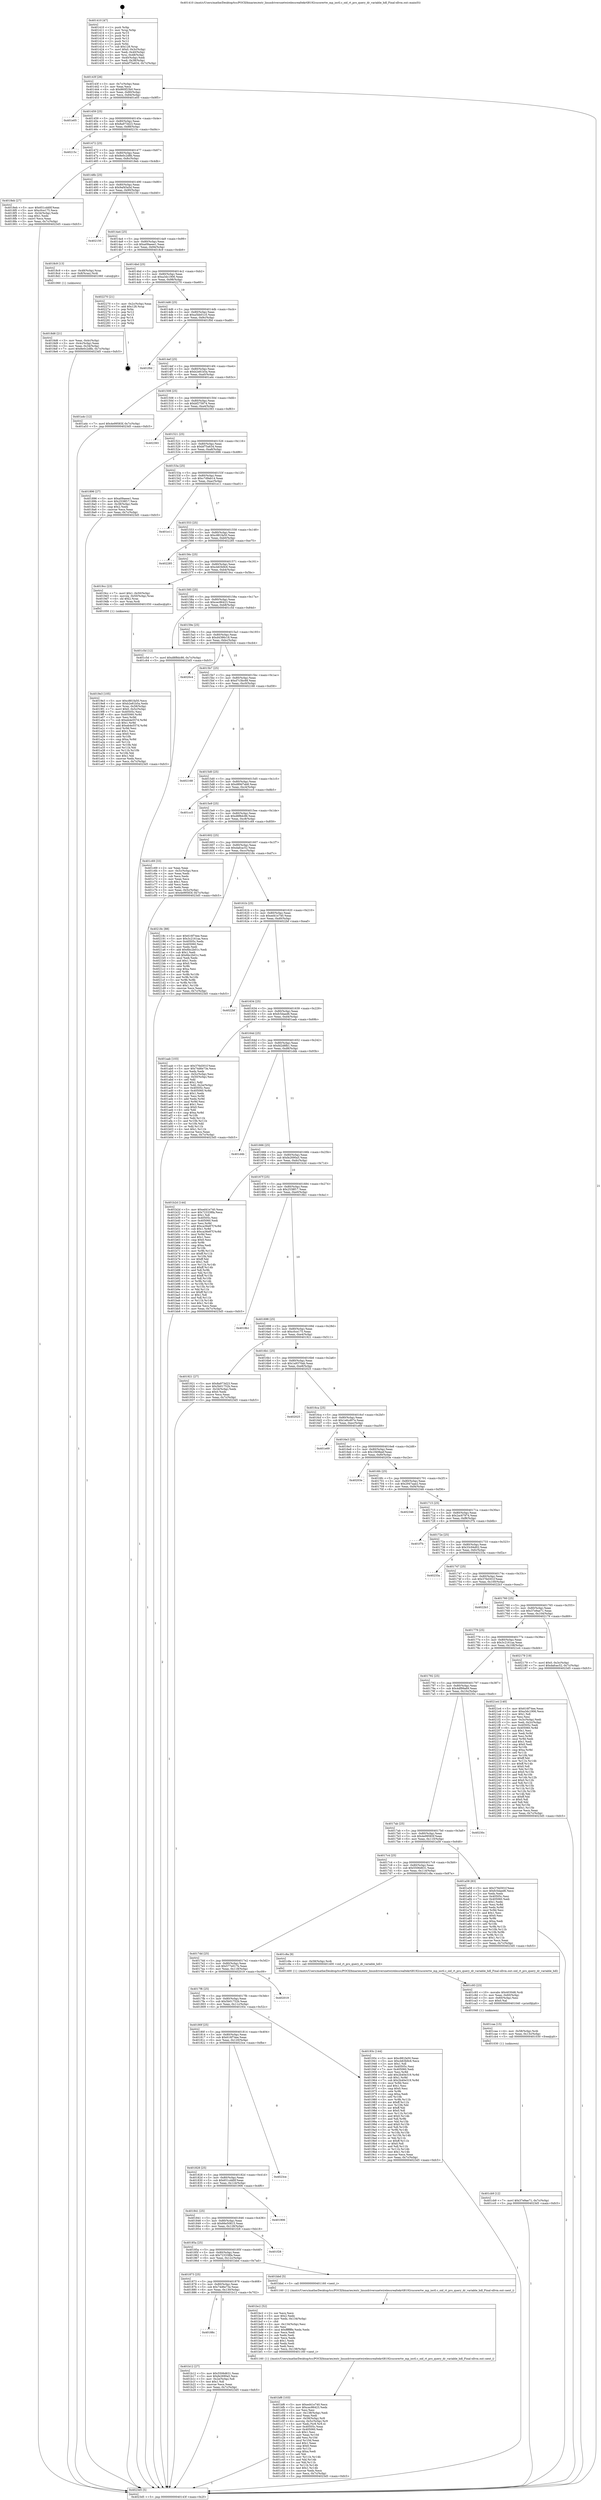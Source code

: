 digraph "0x401410" {
  label = "0x401410 (/mnt/c/Users/mathe/Desktop/tcc/POCII/binaries/extr_linuxdriversnetwirelessrealtekrtl8192cucorertw_mp_ioctl.c_oid_rt_pro_query_dr_variable_hdl_Final-ollvm.out::main(0))"
  labelloc = "t"
  node[shape=record]

  Entry [label="",width=0.3,height=0.3,shape=circle,fillcolor=black,style=filled]
  "0x40143f" [label="{
     0x40143f [26]\l
     | [instrs]\l
     &nbsp;&nbsp;0x40143f \<+3\>: mov -0x7c(%rbp),%eax\l
     &nbsp;&nbsp;0x401442 \<+2\>: mov %eax,%ecx\l
     &nbsp;&nbsp;0x401444 \<+6\>: sub $0x860f23b0,%ecx\l
     &nbsp;&nbsp;0x40144a \<+3\>: mov %eax,-0x80(%rbp)\l
     &nbsp;&nbsp;0x40144d \<+6\>: mov %ecx,-0x84(%rbp)\l
     &nbsp;&nbsp;0x401453 \<+6\>: je 0000000000401e05 \<main+0x9f5\>\l
  }"]
  "0x401e05" [label="{
     0x401e05\l
  }", style=dashed]
  "0x401459" [label="{
     0x401459 [25]\l
     | [instrs]\l
     &nbsp;&nbsp;0x401459 \<+5\>: jmp 000000000040145e \<main+0x4e\>\l
     &nbsp;&nbsp;0x40145e \<+3\>: mov -0x80(%rbp),%eax\l
     &nbsp;&nbsp;0x401461 \<+5\>: sub $0x8a973d23,%eax\l
     &nbsp;&nbsp;0x401466 \<+6\>: mov %eax,-0x88(%rbp)\l
     &nbsp;&nbsp;0x40146c \<+6\>: je 000000000040215c \<main+0xd4c\>\l
  }"]
  Exit [label="",width=0.3,height=0.3,shape=circle,fillcolor=black,style=filled,peripheries=2]
  "0x40215c" [label="{
     0x40215c\l
  }", style=dashed]
  "0x401472" [label="{
     0x401472 [25]\l
     | [instrs]\l
     &nbsp;&nbsp;0x401472 \<+5\>: jmp 0000000000401477 \<main+0x67\>\l
     &nbsp;&nbsp;0x401477 \<+3\>: mov -0x80(%rbp),%eax\l
     &nbsp;&nbsp;0x40147a \<+5\>: sub $0x8e0c2d8b,%eax\l
     &nbsp;&nbsp;0x40147f \<+6\>: mov %eax,-0x8c(%rbp)\l
     &nbsp;&nbsp;0x401485 \<+6\>: je 00000000004018eb \<main+0x4db\>\l
  }"]
  "0x401cb9" [label="{
     0x401cb9 [12]\l
     | [instrs]\l
     &nbsp;&nbsp;0x401cb9 \<+7\>: movl $0x37e9ae71,-0x7c(%rbp)\l
     &nbsp;&nbsp;0x401cc0 \<+5\>: jmp 00000000004023d5 \<main+0xfc5\>\l
  }"]
  "0x4018eb" [label="{
     0x4018eb [27]\l
     | [instrs]\l
     &nbsp;&nbsp;0x4018eb \<+5\>: mov $0x651cdd0f,%eax\l
     &nbsp;&nbsp;0x4018f0 \<+5\>: mov $0xc0ce175,%ecx\l
     &nbsp;&nbsp;0x4018f5 \<+3\>: mov -0x34(%rbp),%edx\l
     &nbsp;&nbsp;0x4018f8 \<+3\>: cmp $0x1,%edx\l
     &nbsp;&nbsp;0x4018fb \<+3\>: cmovl %ecx,%eax\l
     &nbsp;&nbsp;0x4018fe \<+3\>: mov %eax,-0x7c(%rbp)\l
     &nbsp;&nbsp;0x401901 \<+5\>: jmp 00000000004023d5 \<main+0xfc5\>\l
  }"]
  "0x40148b" [label="{
     0x40148b [25]\l
     | [instrs]\l
     &nbsp;&nbsp;0x40148b \<+5\>: jmp 0000000000401490 \<main+0x80\>\l
     &nbsp;&nbsp;0x401490 \<+3\>: mov -0x80(%rbp),%eax\l
     &nbsp;&nbsp;0x401493 \<+5\>: sub $0x9af45a5d,%eax\l
     &nbsp;&nbsp;0x401498 \<+6\>: mov %eax,-0x90(%rbp)\l
     &nbsp;&nbsp;0x40149e \<+6\>: je 0000000000402150 \<main+0xd40\>\l
  }"]
  "0x401caa" [label="{
     0x401caa [15]\l
     | [instrs]\l
     &nbsp;&nbsp;0x401caa \<+4\>: mov -0x58(%rbp),%rdi\l
     &nbsp;&nbsp;0x401cae \<+6\>: mov %eax,-0x13c(%rbp)\l
     &nbsp;&nbsp;0x401cb4 \<+5\>: call 0000000000401030 \<free@plt\>\l
     | [calls]\l
     &nbsp;&nbsp;0x401030 \{1\} (unknown)\l
  }"]
  "0x402150" [label="{
     0x402150\l
  }", style=dashed]
  "0x4014a4" [label="{
     0x4014a4 [25]\l
     | [instrs]\l
     &nbsp;&nbsp;0x4014a4 \<+5\>: jmp 00000000004014a9 \<main+0x99\>\l
     &nbsp;&nbsp;0x4014a9 \<+3\>: mov -0x80(%rbp),%eax\l
     &nbsp;&nbsp;0x4014ac \<+5\>: sub $0xa09aeee1,%eax\l
     &nbsp;&nbsp;0x4014b1 \<+6\>: mov %eax,-0x94(%rbp)\l
     &nbsp;&nbsp;0x4014b7 \<+6\>: je 00000000004018c9 \<main+0x4b9\>\l
  }"]
  "0x401c93" [label="{
     0x401c93 [23]\l
     | [instrs]\l
     &nbsp;&nbsp;0x401c93 \<+10\>: movabs $0x4030d6,%rdi\l
     &nbsp;&nbsp;0x401c9d \<+3\>: mov %eax,-0x60(%rbp)\l
     &nbsp;&nbsp;0x401ca0 \<+3\>: mov -0x60(%rbp),%esi\l
     &nbsp;&nbsp;0x401ca3 \<+2\>: mov $0x0,%al\l
     &nbsp;&nbsp;0x401ca5 \<+5\>: call 0000000000401040 \<printf@plt\>\l
     | [calls]\l
     &nbsp;&nbsp;0x401040 \{1\} (unknown)\l
  }"]
  "0x4018c9" [label="{
     0x4018c9 [13]\l
     | [instrs]\l
     &nbsp;&nbsp;0x4018c9 \<+4\>: mov -0x48(%rbp),%rax\l
     &nbsp;&nbsp;0x4018cd \<+4\>: mov 0x8(%rax),%rdi\l
     &nbsp;&nbsp;0x4018d1 \<+5\>: call 0000000000401060 \<atoi@plt\>\l
     | [calls]\l
     &nbsp;&nbsp;0x401060 \{1\} (unknown)\l
  }"]
  "0x4014bd" [label="{
     0x4014bd [25]\l
     | [instrs]\l
     &nbsp;&nbsp;0x4014bd \<+5\>: jmp 00000000004014c2 \<main+0xb2\>\l
     &nbsp;&nbsp;0x4014c2 \<+3\>: mov -0x80(%rbp),%eax\l
     &nbsp;&nbsp;0x4014c5 \<+5\>: sub $0xa3dc1906,%eax\l
     &nbsp;&nbsp;0x4014ca \<+6\>: mov %eax,-0x98(%rbp)\l
     &nbsp;&nbsp;0x4014d0 \<+6\>: je 0000000000402270 \<main+0xe60\>\l
  }"]
  "0x401bf6" [label="{
     0x401bf6 [103]\l
     | [instrs]\l
     &nbsp;&nbsp;0x401bf6 \<+5\>: mov $0xed41e740,%ecx\l
     &nbsp;&nbsp;0x401bfb \<+5\>: mov $0xcec86423,%edx\l
     &nbsp;&nbsp;0x401c00 \<+2\>: xor %esi,%esi\l
     &nbsp;&nbsp;0x401c02 \<+6\>: mov -0x138(%rbp),%edi\l
     &nbsp;&nbsp;0x401c08 \<+3\>: imul %eax,%edi\l
     &nbsp;&nbsp;0x401c0b \<+4\>: mov -0x58(%rbp),%r8\l
     &nbsp;&nbsp;0x401c0f \<+4\>: movslq -0x5c(%rbp),%r9\l
     &nbsp;&nbsp;0x401c13 \<+4\>: mov %edi,(%r8,%r9,4)\l
     &nbsp;&nbsp;0x401c17 \<+7\>: mov 0x40505c,%eax\l
     &nbsp;&nbsp;0x401c1e \<+7\>: mov 0x405060,%edi\l
     &nbsp;&nbsp;0x401c25 \<+3\>: sub $0x1,%esi\l
     &nbsp;&nbsp;0x401c28 \<+3\>: mov %eax,%r10d\l
     &nbsp;&nbsp;0x401c2b \<+3\>: add %esi,%r10d\l
     &nbsp;&nbsp;0x401c2e \<+4\>: imul %r10d,%eax\l
     &nbsp;&nbsp;0x401c32 \<+3\>: and $0x1,%eax\l
     &nbsp;&nbsp;0x401c35 \<+3\>: cmp $0x0,%eax\l
     &nbsp;&nbsp;0x401c38 \<+4\>: sete %r11b\l
     &nbsp;&nbsp;0x401c3c \<+3\>: cmp $0xa,%edi\l
     &nbsp;&nbsp;0x401c3f \<+3\>: setl %bl\l
     &nbsp;&nbsp;0x401c42 \<+3\>: mov %r11b,%r14b\l
     &nbsp;&nbsp;0x401c45 \<+3\>: and %bl,%r14b\l
     &nbsp;&nbsp;0x401c48 \<+3\>: xor %bl,%r11b\l
     &nbsp;&nbsp;0x401c4b \<+3\>: or %r11b,%r14b\l
     &nbsp;&nbsp;0x401c4e \<+4\>: test $0x1,%r14b\l
     &nbsp;&nbsp;0x401c52 \<+3\>: cmovne %edx,%ecx\l
     &nbsp;&nbsp;0x401c55 \<+3\>: mov %ecx,-0x7c(%rbp)\l
     &nbsp;&nbsp;0x401c58 \<+5\>: jmp 00000000004023d5 \<main+0xfc5\>\l
  }"]
  "0x402270" [label="{
     0x402270 [21]\l
     | [instrs]\l
     &nbsp;&nbsp;0x402270 \<+3\>: mov -0x2c(%rbp),%eax\l
     &nbsp;&nbsp;0x402273 \<+7\>: add $0x128,%rsp\l
     &nbsp;&nbsp;0x40227a \<+1\>: pop %rbx\l
     &nbsp;&nbsp;0x40227b \<+2\>: pop %r12\l
     &nbsp;&nbsp;0x40227d \<+2\>: pop %r13\l
     &nbsp;&nbsp;0x40227f \<+2\>: pop %r14\l
     &nbsp;&nbsp;0x402281 \<+2\>: pop %r15\l
     &nbsp;&nbsp;0x402283 \<+1\>: pop %rbp\l
     &nbsp;&nbsp;0x402284 \<+1\>: ret\l
  }"]
  "0x4014d6" [label="{
     0x4014d6 [25]\l
     | [instrs]\l
     &nbsp;&nbsp;0x4014d6 \<+5\>: jmp 00000000004014db \<main+0xcb\>\l
     &nbsp;&nbsp;0x4014db \<+3\>: mov -0x80(%rbp),%eax\l
     &nbsp;&nbsp;0x4014de \<+5\>: sub $0xa5bb01c5,%eax\l
     &nbsp;&nbsp;0x4014e3 \<+6\>: mov %eax,-0x9c(%rbp)\l
     &nbsp;&nbsp;0x4014e9 \<+6\>: je 0000000000401f0d \<main+0xafd\>\l
  }"]
  "0x401bc2" [label="{
     0x401bc2 [52]\l
     | [instrs]\l
     &nbsp;&nbsp;0x401bc2 \<+2\>: xor %ecx,%ecx\l
     &nbsp;&nbsp;0x401bc4 \<+5\>: mov $0x2,%edx\l
     &nbsp;&nbsp;0x401bc9 \<+6\>: mov %edx,-0x134(%rbp)\l
     &nbsp;&nbsp;0x401bcf \<+1\>: cltd\l
     &nbsp;&nbsp;0x401bd0 \<+6\>: mov -0x134(%rbp),%esi\l
     &nbsp;&nbsp;0x401bd6 \<+2\>: idiv %esi\l
     &nbsp;&nbsp;0x401bd8 \<+6\>: imul $0xfffffffe,%edx,%edx\l
     &nbsp;&nbsp;0x401bde \<+2\>: mov %ecx,%edi\l
     &nbsp;&nbsp;0x401be0 \<+2\>: sub %edx,%edi\l
     &nbsp;&nbsp;0x401be2 \<+2\>: mov %ecx,%edx\l
     &nbsp;&nbsp;0x401be4 \<+3\>: sub $0x1,%edx\l
     &nbsp;&nbsp;0x401be7 \<+2\>: add %edx,%edi\l
     &nbsp;&nbsp;0x401be9 \<+2\>: sub %edi,%ecx\l
     &nbsp;&nbsp;0x401beb \<+6\>: mov %ecx,-0x138(%rbp)\l
     &nbsp;&nbsp;0x401bf1 \<+5\>: call 0000000000401160 \<next_i\>\l
     | [calls]\l
     &nbsp;&nbsp;0x401160 \{1\} (/mnt/c/Users/mathe/Desktop/tcc/POCII/binaries/extr_linuxdriversnetwirelessrealtekrtl8192cucorertw_mp_ioctl.c_oid_rt_pro_query_dr_variable_hdl_Final-ollvm.out::next_i)\l
  }"]
  "0x401f0d" [label="{
     0x401f0d\l
  }", style=dashed]
  "0x4014ef" [label="{
     0x4014ef [25]\l
     | [instrs]\l
     &nbsp;&nbsp;0x4014ef \<+5\>: jmp 00000000004014f4 \<main+0xe4\>\l
     &nbsp;&nbsp;0x4014f4 \<+3\>: mov -0x80(%rbp),%eax\l
     &nbsp;&nbsp;0x4014f7 \<+5\>: sub $0xb2e81b5a,%eax\l
     &nbsp;&nbsp;0x4014fc \<+6\>: mov %eax,-0xa0(%rbp)\l
     &nbsp;&nbsp;0x401502 \<+6\>: je 0000000000401a4c \<main+0x63c\>\l
  }"]
  "0x40188c" [label="{
     0x40188c\l
  }", style=dashed]
  "0x401a4c" [label="{
     0x401a4c [12]\l
     | [instrs]\l
     &nbsp;&nbsp;0x401a4c \<+7\>: movl $0x4e99583f,-0x7c(%rbp)\l
     &nbsp;&nbsp;0x401a53 \<+5\>: jmp 00000000004023d5 \<main+0xfc5\>\l
  }"]
  "0x401508" [label="{
     0x401508 [25]\l
     | [instrs]\l
     &nbsp;&nbsp;0x401508 \<+5\>: jmp 000000000040150d \<main+0xfd\>\l
     &nbsp;&nbsp;0x40150d \<+3\>: mov -0x80(%rbp),%eax\l
     &nbsp;&nbsp;0x401510 \<+5\>: sub $0xbf275874,%eax\l
     &nbsp;&nbsp;0x401515 \<+6\>: mov %eax,-0xa4(%rbp)\l
     &nbsp;&nbsp;0x40151b \<+6\>: je 0000000000402393 \<main+0xf83\>\l
  }"]
  "0x401b12" [label="{
     0x401b12 [27]\l
     | [instrs]\l
     &nbsp;&nbsp;0x401b12 \<+5\>: mov $0x5506d631,%eax\l
     &nbsp;&nbsp;0x401b17 \<+5\>: mov $0xfe2690a5,%ecx\l
     &nbsp;&nbsp;0x401b1c \<+3\>: mov -0x2e(%rbp),%dl\l
     &nbsp;&nbsp;0x401b1f \<+3\>: test $0x1,%dl\l
     &nbsp;&nbsp;0x401b22 \<+3\>: cmovne %ecx,%eax\l
     &nbsp;&nbsp;0x401b25 \<+3\>: mov %eax,-0x7c(%rbp)\l
     &nbsp;&nbsp;0x401b28 \<+5\>: jmp 00000000004023d5 \<main+0xfc5\>\l
  }"]
  "0x402393" [label="{
     0x402393\l
  }", style=dashed]
  "0x401521" [label="{
     0x401521 [25]\l
     | [instrs]\l
     &nbsp;&nbsp;0x401521 \<+5\>: jmp 0000000000401526 \<main+0x116\>\l
     &nbsp;&nbsp;0x401526 \<+3\>: mov -0x80(%rbp),%eax\l
     &nbsp;&nbsp;0x401529 \<+5\>: sub $0xbf75a634,%eax\l
     &nbsp;&nbsp;0x40152e \<+6\>: mov %eax,-0xa8(%rbp)\l
     &nbsp;&nbsp;0x401534 \<+6\>: je 0000000000401896 \<main+0x486\>\l
  }"]
  "0x401873" [label="{
     0x401873 [25]\l
     | [instrs]\l
     &nbsp;&nbsp;0x401873 \<+5\>: jmp 0000000000401878 \<main+0x468\>\l
     &nbsp;&nbsp;0x401878 \<+3\>: mov -0x80(%rbp),%eax\l
     &nbsp;&nbsp;0x40187b \<+5\>: sub $0x74d6e73e,%eax\l
     &nbsp;&nbsp;0x401880 \<+6\>: mov %eax,-0x130(%rbp)\l
     &nbsp;&nbsp;0x401886 \<+6\>: je 0000000000401b12 \<main+0x702\>\l
  }"]
  "0x401896" [label="{
     0x401896 [27]\l
     | [instrs]\l
     &nbsp;&nbsp;0x401896 \<+5\>: mov $0xa09aeee1,%eax\l
     &nbsp;&nbsp;0x40189b \<+5\>: mov $0x2538f17,%ecx\l
     &nbsp;&nbsp;0x4018a0 \<+3\>: mov -0x38(%rbp),%edx\l
     &nbsp;&nbsp;0x4018a3 \<+3\>: cmp $0x2,%edx\l
     &nbsp;&nbsp;0x4018a6 \<+3\>: cmovne %ecx,%eax\l
     &nbsp;&nbsp;0x4018a9 \<+3\>: mov %eax,-0x7c(%rbp)\l
     &nbsp;&nbsp;0x4018ac \<+5\>: jmp 00000000004023d5 \<main+0xfc5\>\l
  }"]
  "0x40153a" [label="{
     0x40153a [25]\l
     | [instrs]\l
     &nbsp;&nbsp;0x40153a \<+5\>: jmp 000000000040153f \<main+0x12f\>\l
     &nbsp;&nbsp;0x40153f \<+3\>: mov -0x80(%rbp),%eax\l
     &nbsp;&nbsp;0x401542 \<+5\>: sub $0xc7d9ab14,%eax\l
     &nbsp;&nbsp;0x401547 \<+6\>: mov %eax,-0xac(%rbp)\l
     &nbsp;&nbsp;0x40154d \<+6\>: je 0000000000401e11 \<main+0xa01\>\l
  }"]
  "0x4023d5" [label="{
     0x4023d5 [5]\l
     | [instrs]\l
     &nbsp;&nbsp;0x4023d5 \<+5\>: jmp 000000000040143f \<main+0x2f\>\l
  }"]
  "0x401410" [label="{
     0x401410 [47]\l
     | [instrs]\l
     &nbsp;&nbsp;0x401410 \<+1\>: push %rbp\l
     &nbsp;&nbsp;0x401411 \<+3\>: mov %rsp,%rbp\l
     &nbsp;&nbsp;0x401414 \<+2\>: push %r15\l
     &nbsp;&nbsp;0x401416 \<+2\>: push %r14\l
     &nbsp;&nbsp;0x401418 \<+2\>: push %r13\l
     &nbsp;&nbsp;0x40141a \<+2\>: push %r12\l
     &nbsp;&nbsp;0x40141c \<+1\>: push %rbx\l
     &nbsp;&nbsp;0x40141d \<+7\>: sub $0x128,%rsp\l
     &nbsp;&nbsp;0x401424 \<+7\>: movl $0x0,-0x3c(%rbp)\l
     &nbsp;&nbsp;0x40142b \<+3\>: mov %edi,-0x40(%rbp)\l
     &nbsp;&nbsp;0x40142e \<+4\>: mov %rsi,-0x48(%rbp)\l
     &nbsp;&nbsp;0x401432 \<+3\>: mov -0x40(%rbp),%edi\l
     &nbsp;&nbsp;0x401435 \<+3\>: mov %edi,-0x38(%rbp)\l
     &nbsp;&nbsp;0x401438 \<+7\>: movl $0xbf75a634,-0x7c(%rbp)\l
  }"]
  "0x4018d6" [label="{
     0x4018d6 [21]\l
     | [instrs]\l
     &nbsp;&nbsp;0x4018d6 \<+3\>: mov %eax,-0x4c(%rbp)\l
     &nbsp;&nbsp;0x4018d9 \<+3\>: mov -0x4c(%rbp),%eax\l
     &nbsp;&nbsp;0x4018dc \<+3\>: mov %eax,-0x34(%rbp)\l
     &nbsp;&nbsp;0x4018df \<+7\>: movl $0x8e0c2d8b,-0x7c(%rbp)\l
     &nbsp;&nbsp;0x4018e6 \<+5\>: jmp 00000000004023d5 \<main+0xfc5\>\l
  }"]
  "0x401bbd" [label="{
     0x401bbd [5]\l
     | [instrs]\l
     &nbsp;&nbsp;0x401bbd \<+5\>: call 0000000000401160 \<next_i\>\l
     | [calls]\l
     &nbsp;&nbsp;0x401160 \{1\} (/mnt/c/Users/mathe/Desktop/tcc/POCII/binaries/extr_linuxdriversnetwirelessrealtekrtl8192cucorertw_mp_ioctl.c_oid_rt_pro_query_dr_variable_hdl_Final-ollvm.out::next_i)\l
  }"]
  "0x401e11" [label="{
     0x401e11\l
  }", style=dashed]
  "0x401553" [label="{
     0x401553 [25]\l
     | [instrs]\l
     &nbsp;&nbsp;0x401553 \<+5\>: jmp 0000000000401558 \<main+0x148\>\l
     &nbsp;&nbsp;0x401558 \<+3\>: mov -0x80(%rbp),%eax\l
     &nbsp;&nbsp;0x40155b \<+5\>: sub $0xc881fa50,%eax\l
     &nbsp;&nbsp;0x401560 \<+6\>: mov %eax,-0xb0(%rbp)\l
     &nbsp;&nbsp;0x401566 \<+6\>: je 0000000000402285 \<main+0xe75\>\l
  }"]
  "0x40185a" [label="{
     0x40185a [25]\l
     | [instrs]\l
     &nbsp;&nbsp;0x40185a \<+5\>: jmp 000000000040185f \<main+0x44f\>\l
     &nbsp;&nbsp;0x40185f \<+3\>: mov -0x80(%rbp),%eax\l
     &nbsp;&nbsp;0x401862 \<+5\>: sub $0x723338fa,%eax\l
     &nbsp;&nbsp;0x401867 \<+6\>: mov %eax,-0x12c(%rbp)\l
     &nbsp;&nbsp;0x40186d \<+6\>: je 0000000000401bbd \<main+0x7ad\>\l
  }"]
  "0x402285" [label="{
     0x402285\l
  }", style=dashed]
  "0x40156c" [label="{
     0x40156c [25]\l
     | [instrs]\l
     &nbsp;&nbsp;0x40156c \<+5\>: jmp 0000000000401571 \<main+0x161\>\l
     &nbsp;&nbsp;0x401571 \<+3\>: mov -0x80(%rbp),%eax\l
     &nbsp;&nbsp;0x401574 \<+5\>: sub $0xcb63b9c6,%eax\l
     &nbsp;&nbsp;0x401579 \<+6\>: mov %eax,-0xb4(%rbp)\l
     &nbsp;&nbsp;0x40157f \<+6\>: je 00000000004019cc \<main+0x5bc\>\l
  }"]
  "0x401f28" [label="{
     0x401f28\l
  }", style=dashed]
  "0x4019cc" [label="{
     0x4019cc [23]\l
     | [instrs]\l
     &nbsp;&nbsp;0x4019cc \<+7\>: movl $0x1,-0x50(%rbp)\l
     &nbsp;&nbsp;0x4019d3 \<+4\>: movslq -0x50(%rbp),%rax\l
     &nbsp;&nbsp;0x4019d7 \<+4\>: shl $0x2,%rax\l
     &nbsp;&nbsp;0x4019db \<+3\>: mov %rax,%rdi\l
     &nbsp;&nbsp;0x4019de \<+5\>: call 0000000000401050 \<malloc@plt\>\l
     | [calls]\l
     &nbsp;&nbsp;0x401050 \{1\} (unknown)\l
  }"]
  "0x401585" [label="{
     0x401585 [25]\l
     | [instrs]\l
     &nbsp;&nbsp;0x401585 \<+5\>: jmp 000000000040158a \<main+0x17a\>\l
     &nbsp;&nbsp;0x40158a \<+3\>: mov -0x80(%rbp),%eax\l
     &nbsp;&nbsp;0x40158d \<+5\>: sub $0xcec86423,%eax\l
     &nbsp;&nbsp;0x401592 \<+6\>: mov %eax,-0xb8(%rbp)\l
     &nbsp;&nbsp;0x401598 \<+6\>: je 0000000000401c5d \<main+0x84d\>\l
  }"]
  "0x401841" [label="{
     0x401841 [25]\l
     | [instrs]\l
     &nbsp;&nbsp;0x401841 \<+5\>: jmp 0000000000401846 \<main+0x436\>\l
     &nbsp;&nbsp;0x401846 \<+3\>: mov -0x80(%rbp),%eax\l
     &nbsp;&nbsp;0x401849 \<+5\>: sub $0x66e50815,%eax\l
     &nbsp;&nbsp;0x40184e \<+6\>: mov %eax,-0x128(%rbp)\l
     &nbsp;&nbsp;0x401854 \<+6\>: je 0000000000401f28 \<main+0xb18\>\l
  }"]
  "0x401c5d" [label="{
     0x401c5d [12]\l
     | [instrs]\l
     &nbsp;&nbsp;0x401c5d \<+7\>: movl $0xd8f8dc86,-0x7c(%rbp)\l
     &nbsp;&nbsp;0x401c64 \<+5\>: jmp 00000000004023d5 \<main+0xfc5\>\l
  }"]
  "0x40159e" [label="{
     0x40159e [25]\l
     | [instrs]\l
     &nbsp;&nbsp;0x40159e \<+5\>: jmp 00000000004015a3 \<main+0x193\>\l
     &nbsp;&nbsp;0x4015a3 \<+3\>: mov -0x80(%rbp),%eax\l
     &nbsp;&nbsp;0x4015a6 \<+5\>: sub $0xd4386c18,%eax\l
     &nbsp;&nbsp;0x4015ab \<+6\>: mov %eax,-0xbc(%rbp)\l
     &nbsp;&nbsp;0x4015b1 \<+6\>: je 00000000004020c4 \<main+0xcb4\>\l
  }"]
  "0x401906" [label="{
     0x401906\l
  }", style=dashed]
  "0x4020c4" [label="{
     0x4020c4\l
  }", style=dashed]
  "0x4015b7" [label="{
     0x4015b7 [25]\l
     | [instrs]\l
     &nbsp;&nbsp;0x4015b7 \<+5\>: jmp 00000000004015bc \<main+0x1ac\>\l
     &nbsp;&nbsp;0x4015bc \<+3\>: mov -0x80(%rbp),%eax\l
     &nbsp;&nbsp;0x4015bf \<+5\>: sub $0xd7c3bc68,%eax\l
     &nbsp;&nbsp;0x4015c4 \<+6\>: mov %eax,-0xc0(%rbp)\l
     &nbsp;&nbsp;0x4015ca \<+6\>: je 0000000000402168 \<main+0xd58\>\l
  }"]
  "0x401828" [label="{
     0x401828 [25]\l
     | [instrs]\l
     &nbsp;&nbsp;0x401828 \<+5\>: jmp 000000000040182d \<main+0x41d\>\l
     &nbsp;&nbsp;0x40182d \<+3\>: mov -0x80(%rbp),%eax\l
     &nbsp;&nbsp;0x401830 \<+5\>: sub $0x651cdd0f,%eax\l
     &nbsp;&nbsp;0x401835 \<+6\>: mov %eax,-0x124(%rbp)\l
     &nbsp;&nbsp;0x40183b \<+6\>: je 0000000000401906 \<main+0x4f6\>\l
  }"]
  "0x402168" [label="{
     0x402168\l
  }", style=dashed]
  "0x4015d0" [label="{
     0x4015d0 [25]\l
     | [instrs]\l
     &nbsp;&nbsp;0x4015d0 \<+5\>: jmp 00000000004015d5 \<main+0x1c5\>\l
     &nbsp;&nbsp;0x4015d5 \<+3\>: mov -0x80(%rbp),%eax\l
     &nbsp;&nbsp;0x4015d8 \<+5\>: sub $0xd89d7ab8,%eax\l
     &nbsp;&nbsp;0x4015dd \<+6\>: mov %eax,-0xc4(%rbp)\l
     &nbsp;&nbsp;0x4015e3 \<+6\>: je 0000000000401cc5 \<main+0x8b5\>\l
  }"]
  "0x4023ce" [label="{
     0x4023ce\l
  }", style=dashed]
  "0x401cc5" [label="{
     0x401cc5\l
  }", style=dashed]
  "0x4015e9" [label="{
     0x4015e9 [25]\l
     | [instrs]\l
     &nbsp;&nbsp;0x4015e9 \<+5\>: jmp 00000000004015ee \<main+0x1de\>\l
     &nbsp;&nbsp;0x4015ee \<+3\>: mov -0x80(%rbp),%eax\l
     &nbsp;&nbsp;0x4015f1 \<+5\>: sub $0xd8f8dc86,%eax\l
     &nbsp;&nbsp;0x4015f6 \<+6\>: mov %eax,-0xc8(%rbp)\l
     &nbsp;&nbsp;0x4015fc \<+6\>: je 0000000000401c69 \<main+0x859\>\l
  }"]
  "0x4019e3" [label="{
     0x4019e3 [105]\l
     | [instrs]\l
     &nbsp;&nbsp;0x4019e3 \<+5\>: mov $0xc881fa50,%ecx\l
     &nbsp;&nbsp;0x4019e8 \<+5\>: mov $0xb2e81b5a,%edx\l
     &nbsp;&nbsp;0x4019ed \<+4\>: mov %rax,-0x58(%rbp)\l
     &nbsp;&nbsp;0x4019f1 \<+7\>: movl $0x0,-0x5c(%rbp)\l
     &nbsp;&nbsp;0x4019f8 \<+7\>: mov 0x40505c,%esi\l
     &nbsp;&nbsp;0x4019ff \<+8\>: mov 0x405060,%r8d\l
     &nbsp;&nbsp;0x401a07 \<+3\>: mov %esi,%r9d\l
     &nbsp;&nbsp;0x401a0a \<+7\>: sub $0xeb4e557d,%r9d\l
     &nbsp;&nbsp;0x401a11 \<+4\>: sub $0x1,%r9d\l
     &nbsp;&nbsp;0x401a15 \<+7\>: add $0xeb4e557d,%r9d\l
     &nbsp;&nbsp;0x401a1c \<+4\>: imul %r9d,%esi\l
     &nbsp;&nbsp;0x401a20 \<+3\>: and $0x1,%esi\l
     &nbsp;&nbsp;0x401a23 \<+3\>: cmp $0x0,%esi\l
     &nbsp;&nbsp;0x401a26 \<+4\>: sete %r10b\l
     &nbsp;&nbsp;0x401a2a \<+4\>: cmp $0xa,%r8d\l
     &nbsp;&nbsp;0x401a2e \<+4\>: setl %r11b\l
     &nbsp;&nbsp;0x401a32 \<+3\>: mov %r10b,%bl\l
     &nbsp;&nbsp;0x401a35 \<+3\>: and %r11b,%bl\l
     &nbsp;&nbsp;0x401a38 \<+3\>: xor %r11b,%r10b\l
     &nbsp;&nbsp;0x401a3b \<+3\>: or %r10b,%bl\l
     &nbsp;&nbsp;0x401a3e \<+3\>: test $0x1,%bl\l
     &nbsp;&nbsp;0x401a41 \<+3\>: cmovne %edx,%ecx\l
     &nbsp;&nbsp;0x401a44 \<+3\>: mov %ecx,-0x7c(%rbp)\l
     &nbsp;&nbsp;0x401a47 \<+5\>: jmp 00000000004023d5 \<main+0xfc5\>\l
  }"]
  "0x401c69" [label="{
     0x401c69 [33]\l
     | [instrs]\l
     &nbsp;&nbsp;0x401c69 \<+2\>: xor %eax,%eax\l
     &nbsp;&nbsp;0x401c6b \<+3\>: mov -0x5c(%rbp),%ecx\l
     &nbsp;&nbsp;0x401c6e \<+2\>: mov %eax,%edx\l
     &nbsp;&nbsp;0x401c70 \<+2\>: sub %ecx,%edx\l
     &nbsp;&nbsp;0x401c72 \<+2\>: mov %eax,%ecx\l
     &nbsp;&nbsp;0x401c74 \<+3\>: sub $0x1,%ecx\l
     &nbsp;&nbsp;0x401c77 \<+2\>: add %ecx,%edx\l
     &nbsp;&nbsp;0x401c79 \<+2\>: sub %edx,%eax\l
     &nbsp;&nbsp;0x401c7b \<+3\>: mov %eax,-0x5c(%rbp)\l
     &nbsp;&nbsp;0x401c7e \<+7\>: movl $0x4e99583f,-0x7c(%rbp)\l
     &nbsp;&nbsp;0x401c85 \<+5\>: jmp 00000000004023d5 \<main+0xfc5\>\l
  }"]
  "0x401602" [label="{
     0x401602 [25]\l
     | [instrs]\l
     &nbsp;&nbsp;0x401602 \<+5\>: jmp 0000000000401607 \<main+0x1f7\>\l
     &nbsp;&nbsp;0x401607 \<+3\>: mov -0x80(%rbp),%eax\l
     &nbsp;&nbsp;0x40160a \<+5\>: sub $0xdafcac52,%eax\l
     &nbsp;&nbsp;0x40160f \<+6\>: mov %eax,-0xcc(%rbp)\l
     &nbsp;&nbsp;0x401615 \<+6\>: je 000000000040218c \<main+0xd7c\>\l
  }"]
  "0x40180f" [label="{
     0x40180f [25]\l
     | [instrs]\l
     &nbsp;&nbsp;0x40180f \<+5\>: jmp 0000000000401814 \<main+0x404\>\l
     &nbsp;&nbsp;0x401814 \<+3\>: mov -0x80(%rbp),%eax\l
     &nbsp;&nbsp;0x401817 \<+5\>: sub $0x616f74ee,%eax\l
     &nbsp;&nbsp;0x40181c \<+6\>: mov %eax,-0x120(%rbp)\l
     &nbsp;&nbsp;0x401822 \<+6\>: je 00000000004023ce \<main+0xfbe\>\l
  }"]
  "0x40218c" [label="{
     0x40218c [88]\l
     | [instrs]\l
     &nbsp;&nbsp;0x40218c \<+5\>: mov $0x616f74ee,%eax\l
     &nbsp;&nbsp;0x402191 \<+5\>: mov $0x3c2161aa,%ecx\l
     &nbsp;&nbsp;0x402196 \<+7\>: mov 0x40505c,%edx\l
     &nbsp;&nbsp;0x40219d \<+7\>: mov 0x405060,%esi\l
     &nbsp;&nbsp;0x4021a4 \<+2\>: mov %edx,%edi\l
     &nbsp;&nbsp;0x4021a6 \<+6\>: add $0x6bc2b01c,%edi\l
     &nbsp;&nbsp;0x4021ac \<+3\>: sub $0x1,%edi\l
     &nbsp;&nbsp;0x4021af \<+6\>: sub $0x6bc2b01c,%edi\l
     &nbsp;&nbsp;0x4021b5 \<+3\>: imul %edi,%edx\l
     &nbsp;&nbsp;0x4021b8 \<+3\>: and $0x1,%edx\l
     &nbsp;&nbsp;0x4021bb \<+3\>: cmp $0x0,%edx\l
     &nbsp;&nbsp;0x4021be \<+4\>: sete %r8b\l
     &nbsp;&nbsp;0x4021c2 \<+3\>: cmp $0xa,%esi\l
     &nbsp;&nbsp;0x4021c5 \<+4\>: setl %r9b\l
     &nbsp;&nbsp;0x4021c9 \<+3\>: mov %r8b,%r10b\l
     &nbsp;&nbsp;0x4021cc \<+3\>: and %r9b,%r10b\l
     &nbsp;&nbsp;0x4021cf \<+3\>: xor %r9b,%r8b\l
     &nbsp;&nbsp;0x4021d2 \<+3\>: or %r8b,%r10b\l
     &nbsp;&nbsp;0x4021d5 \<+4\>: test $0x1,%r10b\l
     &nbsp;&nbsp;0x4021d9 \<+3\>: cmovne %ecx,%eax\l
     &nbsp;&nbsp;0x4021dc \<+3\>: mov %eax,-0x7c(%rbp)\l
     &nbsp;&nbsp;0x4021df \<+5\>: jmp 00000000004023d5 \<main+0xfc5\>\l
  }"]
  "0x40161b" [label="{
     0x40161b [25]\l
     | [instrs]\l
     &nbsp;&nbsp;0x40161b \<+5\>: jmp 0000000000401620 \<main+0x210\>\l
     &nbsp;&nbsp;0x401620 \<+3\>: mov -0x80(%rbp),%eax\l
     &nbsp;&nbsp;0x401623 \<+5\>: sub $0xed41e740,%eax\l
     &nbsp;&nbsp;0x401628 \<+6\>: mov %eax,-0xd0(%rbp)\l
     &nbsp;&nbsp;0x40162e \<+6\>: je 00000000004022bf \<main+0xeaf\>\l
  }"]
  "0x40193c" [label="{
     0x40193c [144]\l
     | [instrs]\l
     &nbsp;&nbsp;0x40193c \<+5\>: mov $0xc881fa50,%eax\l
     &nbsp;&nbsp;0x401941 \<+5\>: mov $0xcb63b9c6,%ecx\l
     &nbsp;&nbsp;0x401946 \<+2\>: mov $0x1,%dl\l
     &nbsp;&nbsp;0x401948 \<+7\>: mov 0x40505c,%esi\l
     &nbsp;&nbsp;0x40194f \<+7\>: mov 0x405060,%edi\l
     &nbsp;&nbsp;0x401956 \<+3\>: mov %esi,%r8d\l
     &nbsp;&nbsp;0x401959 \<+7\>: add $0x2b40e319,%r8d\l
     &nbsp;&nbsp;0x401960 \<+4\>: sub $0x1,%r8d\l
     &nbsp;&nbsp;0x401964 \<+7\>: sub $0x2b40e319,%r8d\l
     &nbsp;&nbsp;0x40196b \<+4\>: imul %r8d,%esi\l
     &nbsp;&nbsp;0x40196f \<+3\>: and $0x1,%esi\l
     &nbsp;&nbsp;0x401972 \<+3\>: cmp $0x0,%esi\l
     &nbsp;&nbsp;0x401975 \<+4\>: sete %r9b\l
     &nbsp;&nbsp;0x401979 \<+3\>: cmp $0xa,%edi\l
     &nbsp;&nbsp;0x40197c \<+4\>: setl %r10b\l
     &nbsp;&nbsp;0x401980 \<+3\>: mov %r9b,%r11b\l
     &nbsp;&nbsp;0x401983 \<+4\>: xor $0xff,%r11b\l
     &nbsp;&nbsp;0x401987 \<+3\>: mov %r10b,%bl\l
     &nbsp;&nbsp;0x40198a \<+3\>: xor $0xff,%bl\l
     &nbsp;&nbsp;0x40198d \<+3\>: xor $0x0,%dl\l
     &nbsp;&nbsp;0x401990 \<+3\>: mov %r11b,%r14b\l
     &nbsp;&nbsp;0x401993 \<+4\>: and $0x0,%r14b\l
     &nbsp;&nbsp;0x401997 \<+3\>: and %dl,%r9b\l
     &nbsp;&nbsp;0x40199a \<+3\>: mov %bl,%r15b\l
     &nbsp;&nbsp;0x40199d \<+4\>: and $0x0,%r15b\l
     &nbsp;&nbsp;0x4019a1 \<+3\>: and %dl,%r10b\l
     &nbsp;&nbsp;0x4019a4 \<+3\>: or %r9b,%r14b\l
     &nbsp;&nbsp;0x4019a7 \<+3\>: or %r10b,%r15b\l
     &nbsp;&nbsp;0x4019aa \<+3\>: xor %r15b,%r14b\l
     &nbsp;&nbsp;0x4019ad \<+3\>: or %bl,%r11b\l
     &nbsp;&nbsp;0x4019b0 \<+4\>: xor $0xff,%r11b\l
     &nbsp;&nbsp;0x4019b4 \<+3\>: or $0x0,%dl\l
     &nbsp;&nbsp;0x4019b7 \<+3\>: and %dl,%r11b\l
     &nbsp;&nbsp;0x4019ba \<+3\>: or %r11b,%r14b\l
     &nbsp;&nbsp;0x4019bd \<+4\>: test $0x1,%r14b\l
     &nbsp;&nbsp;0x4019c1 \<+3\>: cmovne %ecx,%eax\l
     &nbsp;&nbsp;0x4019c4 \<+3\>: mov %eax,-0x7c(%rbp)\l
     &nbsp;&nbsp;0x4019c7 \<+5\>: jmp 00000000004023d5 \<main+0xfc5\>\l
  }"]
  "0x4022bf" [label="{
     0x4022bf\l
  }", style=dashed]
  "0x401634" [label="{
     0x401634 [25]\l
     | [instrs]\l
     &nbsp;&nbsp;0x401634 \<+5\>: jmp 0000000000401639 \<main+0x229\>\l
     &nbsp;&nbsp;0x401639 \<+3\>: mov -0x80(%rbp),%eax\l
     &nbsp;&nbsp;0x40163c \<+5\>: sub $0xfc5daed6,%eax\l
     &nbsp;&nbsp;0x401641 \<+6\>: mov %eax,-0xd4(%rbp)\l
     &nbsp;&nbsp;0x401647 \<+6\>: je 0000000000401aab \<main+0x69b\>\l
  }"]
  "0x4017f6" [label="{
     0x4017f6 [25]\l
     | [instrs]\l
     &nbsp;&nbsp;0x4017f6 \<+5\>: jmp 00000000004017fb \<main+0x3eb\>\l
     &nbsp;&nbsp;0x4017fb \<+3\>: mov -0x80(%rbp),%eax\l
     &nbsp;&nbsp;0x4017fe \<+5\>: sub $0x5b01752b,%eax\l
     &nbsp;&nbsp;0x401803 \<+6\>: mov %eax,-0x11c(%rbp)\l
     &nbsp;&nbsp;0x401809 \<+6\>: je 000000000040193c \<main+0x52c\>\l
  }"]
  "0x401aab" [label="{
     0x401aab [103]\l
     | [instrs]\l
     &nbsp;&nbsp;0x401aab \<+5\>: mov $0x376d301f,%eax\l
     &nbsp;&nbsp;0x401ab0 \<+5\>: mov $0x74d6e73e,%ecx\l
     &nbsp;&nbsp;0x401ab5 \<+2\>: xor %edx,%edx\l
     &nbsp;&nbsp;0x401ab7 \<+3\>: mov -0x5c(%rbp),%esi\l
     &nbsp;&nbsp;0x401aba \<+3\>: cmp -0x50(%rbp),%esi\l
     &nbsp;&nbsp;0x401abd \<+4\>: setl %dil\l
     &nbsp;&nbsp;0x401ac1 \<+4\>: and $0x1,%dil\l
     &nbsp;&nbsp;0x401ac5 \<+4\>: mov %dil,-0x2e(%rbp)\l
     &nbsp;&nbsp;0x401ac9 \<+7\>: mov 0x40505c,%esi\l
     &nbsp;&nbsp;0x401ad0 \<+8\>: mov 0x405060,%r8d\l
     &nbsp;&nbsp;0x401ad8 \<+3\>: sub $0x1,%edx\l
     &nbsp;&nbsp;0x401adb \<+3\>: mov %esi,%r9d\l
     &nbsp;&nbsp;0x401ade \<+3\>: add %edx,%r9d\l
     &nbsp;&nbsp;0x401ae1 \<+4\>: imul %r9d,%esi\l
     &nbsp;&nbsp;0x401ae5 \<+3\>: and $0x1,%esi\l
     &nbsp;&nbsp;0x401ae8 \<+3\>: cmp $0x0,%esi\l
     &nbsp;&nbsp;0x401aeb \<+4\>: sete %dil\l
     &nbsp;&nbsp;0x401aef \<+4\>: cmp $0xa,%r8d\l
     &nbsp;&nbsp;0x401af3 \<+4\>: setl %r10b\l
     &nbsp;&nbsp;0x401af7 \<+3\>: mov %dil,%r11b\l
     &nbsp;&nbsp;0x401afa \<+3\>: and %r10b,%r11b\l
     &nbsp;&nbsp;0x401afd \<+3\>: xor %r10b,%dil\l
     &nbsp;&nbsp;0x401b00 \<+3\>: or %dil,%r11b\l
     &nbsp;&nbsp;0x401b03 \<+4\>: test $0x1,%r11b\l
     &nbsp;&nbsp;0x401b07 \<+3\>: cmovne %ecx,%eax\l
     &nbsp;&nbsp;0x401b0a \<+3\>: mov %eax,-0x7c(%rbp)\l
     &nbsp;&nbsp;0x401b0d \<+5\>: jmp 00000000004023d5 \<main+0xfc5\>\l
  }"]
  "0x40164d" [label="{
     0x40164d [25]\l
     | [instrs]\l
     &nbsp;&nbsp;0x40164d \<+5\>: jmp 0000000000401652 \<main+0x242\>\l
     &nbsp;&nbsp;0x401652 \<+3\>: mov -0x80(%rbp),%eax\l
     &nbsp;&nbsp;0x401655 \<+5\>: sub $0xfd2d8fb1,%eax\l
     &nbsp;&nbsp;0x40165a \<+6\>: mov %eax,-0xd8(%rbp)\l
     &nbsp;&nbsp;0x401660 \<+6\>: je 0000000000401d4b \<main+0x93b\>\l
  }"]
  "0x402019" [label="{
     0x402019\l
  }", style=dashed]
  "0x401d4b" [label="{
     0x401d4b\l
  }", style=dashed]
  "0x401666" [label="{
     0x401666 [25]\l
     | [instrs]\l
     &nbsp;&nbsp;0x401666 \<+5\>: jmp 000000000040166b \<main+0x25b\>\l
     &nbsp;&nbsp;0x40166b \<+3\>: mov -0x80(%rbp),%eax\l
     &nbsp;&nbsp;0x40166e \<+5\>: sub $0xfe2690a5,%eax\l
     &nbsp;&nbsp;0x401673 \<+6\>: mov %eax,-0xdc(%rbp)\l
     &nbsp;&nbsp;0x401679 \<+6\>: je 0000000000401b2d \<main+0x71d\>\l
  }"]
  "0x4017dd" [label="{
     0x4017dd [25]\l
     | [instrs]\l
     &nbsp;&nbsp;0x4017dd \<+5\>: jmp 00000000004017e2 \<main+0x3d2\>\l
     &nbsp;&nbsp;0x4017e2 \<+3\>: mov -0x80(%rbp),%eax\l
     &nbsp;&nbsp;0x4017e5 \<+5\>: sub $0x577e017b,%eax\l
     &nbsp;&nbsp;0x4017ea \<+6\>: mov %eax,-0x118(%rbp)\l
     &nbsp;&nbsp;0x4017f0 \<+6\>: je 0000000000402019 \<main+0xc09\>\l
  }"]
  "0x401b2d" [label="{
     0x401b2d [144]\l
     | [instrs]\l
     &nbsp;&nbsp;0x401b2d \<+5\>: mov $0xed41e740,%eax\l
     &nbsp;&nbsp;0x401b32 \<+5\>: mov $0x723338fa,%ecx\l
     &nbsp;&nbsp;0x401b37 \<+2\>: mov $0x1,%dl\l
     &nbsp;&nbsp;0x401b39 \<+7\>: mov 0x40505c,%esi\l
     &nbsp;&nbsp;0x401b40 \<+7\>: mov 0x405060,%edi\l
     &nbsp;&nbsp;0x401b47 \<+3\>: mov %esi,%r8d\l
     &nbsp;&nbsp;0x401b4a \<+7\>: add $0xca36e87f,%r8d\l
     &nbsp;&nbsp;0x401b51 \<+4\>: sub $0x1,%r8d\l
     &nbsp;&nbsp;0x401b55 \<+7\>: sub $0xca36e87f,%r8d\l
     &nbsp;&nbsp;0x401b5c \<+4\>: imul %r8d,%esi\l
     &nbsp;&nbsp;0x401b60 \<+3\>: and $0x1,%esi\l
     &nbsp;&nbsp;0x401b63 \<+3\>: cmp $0x0,%esi\l
     &nbsp;&nbsp;0x401b66 \<+4\>: sete %r9b\l
     &nbsp;&nbsp;0x401b6a \<+3\>: cmp $0xa,%edi\l
     &nbsp;&nbsp;0x401b6d \<+4\>: setl %r10b\l
     &nbsp;&nbsp;0x401b71 \<+3\>: mov %r9b,%r11b\l
     &nbsp;&nbsp;0x401b74 \<+4\>: xor $0xff,%r11b\l
     &nbsp;&nbsp;0x401b78 \<+3\>: mov %r10b,%bl\l
     &nbsp;&nbsp;0x401b7b \<+3\>: xor $0xff,%bl\l
     &nbsp;&nbsp;0x401b7e \<+3\>: xor $0x1,%dl\l
     &nbsp;&nbsp;0x401b81 \<+3\>: mov %r11b,%r14b\l
     &nbsp;&nbsp;0x401b84 \<+4\>: and $0xff,%r14b\l
     &nbsp;&nbsp;0x401b88 \<+3\>: and %dl,%r9b\l
     &nbsp;&nbsp;0x401b8b \<+3\>: mov %bl,%r15b\l
     &nbsp;&nbsp;0x401b8e \<+4\>: and $0xff,%r15b\l
     &nbsp;&nbsp;0x401b92 \<+3\>: and %dl,%r10b\l
     &nbsp;&nbsp;0x401b95 \<+3\>: or %r9b,%r14b\l
     &nbsp;&nbsp;0x401b98 \<+3\>: or %r10b,%r15b\l
     &nbsp;&nbsp;0x401b9b \<+3\>: xor %r15b,%r14b\l
     &nbsp;&nbsp;0x401b9e \<+3\>: or %bl,%r11b\l
     &nbsp;&nbsp;0x401ba1 \<+4\>: xor $0xff,%r11b\l
     &nbsp;&nbsp;0x401ba5 \<+3\>: or $0x1,%dl\l
     &nbsp;&nbsp;0x401ba8 \<+3\>: and %dl,%r11b\l
     &nbsp;&nbsp;0x401bab \<+3\>: or %r11b,%r14b\l
     &nbsp;&nbsp;0x401bae \<+4\>: test $0x1,%r14b\l
     &nbsp;&nbsp;0x401bb2 \<+3\>: cmovne %ecx,%eax\l
     &nbsp;&nbsp;0x401bb5 \<+3\>: mov %eax,-0x7c(%rbp)\l
     &nbsp;&nbsp;0x401bb8 \<+5\>: jmp 00000000004023d5 \<main+0xfc5\>\l
  }"]
  "0x40167f" [label="{
     0x40167f [25]\l
     | [instrs]\l
     &nbsp;&nbsp;0x40167f \<+5\>: jmp 0000000000401684 \<main+0x274\>\l
     &nbsp;&nbsp;0x401684 \<+3\>: mov -0x80(%rbp),%eax\l
     &nbsp;&nbsp;0x401687 \<+5\>: sub $0x2538f17,%eax\l
     &nbsp;&nbsp;0x40168c \<+6\>: mov %eax,-0xe0(%rbp)\l
     &nbsp;&nbsp;0x401692 \<+6\>: je 00000000004018b1 \<main+0x4a1\>\l
  }"]
  "0x401c8a" [label="{
     0x401c8a [9]\l
     | [instrs]\l
     &nbsp;&nbsp;0x401c8a \<+4\>: mov -0x58(%rbp),%rdi\l
     &nbsp;&nbsp;0x401c8e \<+5\>: call 0000000000401400 \<oid_rt_pro_query_dr_variable_hdl\>\l
     | [calls]\l
     &nbsp;&nbsp;0x401400 \{1\} (/mnt/c/Users/mathe/Desktop/tcc/POCII/binaries/extr_linuxdriversnetwirelessrealtekrtl8192cucorertw_mp_ioctl.c_oid_rt_pro_query_dr_variable_hdl_Final-ollvm.out::oid_rt_pro_query_dr_variable_hdl)\l
  }"]
  "0x4018b1" [label="{
     0x4018b1\l
  }", style=dashed]
  "0x401698" [label="{
     0x401698 [25]\l
     | [instrs]\l
     &nbsp;&nbsp;0x401698 \<+5\>: jmp 000000000040169d \<main+0x28d\>\l
     &nbsp;&nbsp;0x40169d \<+3\>: mov -0x80(%rbp),%eax\l
     &nbsp;&nbsp;0x4016a0 \<+5\>: sub $0xc0ce175,%eax\l
     &nbsp;&nbsp;0x4016a5 \<+6\>: mov %eax,-0xe4(%rbp)\l
     &nbsp;&nbsp;0x4016ab \<+6\>: je 0000000000401921 \<main+0x511\>\l
  }"]
  "0x4017c4" [label="{
     0x4017c4 [25]\l
     | [instrs]\l
     &nbsp;&nbsp;0x4017c4 \<+5\>: jmp 00000000004017c9 \<main+0x3b9\>\l
     &nbsp;&nbsp;0x4017c9 \<+3\>: mov -0x80(%rbp),%eax\l
     &nbsp;&nbsp;0x4017cc \<+5\>: sub $0x5506d631,%eax\l
     &nbsp;&nbsp;0x4017d1 \<+6\>: mov %eax,-0x114(%rbp)\l
     &nbsp;&nbsp;0x4017d7 \<+6\>: je 0000000000401c8a \<main+0x87a\>\l
  }"]
  "0x401921" [label="{
     0x401921 [27]\l
     | [instrs]\l
     &nbsp;&nbsp;0x401921 \<+5\>: mov $0x8a973d23,%eax\l
     &nbsp;&nbsp;0x401926 \<+5\>: mov $0x5b01752b,%ecx\l
     &nbsp;&nbsp;0x40192b \<+3\>: mov -0x34(%rbp),%edx\l
     &nbsp;&nbsp;0x40192e \<+3\>: cmp $0x0,%edx\l
     &nbsp;&nbsp;0x401931 \<+3\>: cmove %ecx,%eax\l
     &nbsp;&nbsp;0x401934 \<+3\>: mov %eax,-0x7c(%rbp)\l
     &nbsp;&nbsp;0x401937 \<+5\>: jmp 00000000004023d5 \<main+0xfc5\>\l
  }"]
  "0x4016b1" [label="{
     0x4016b1 [25]\l
     | [instrs]\l
     &nbsp;&nbsp;0x4016b1 \<+5\>: jmp 00000000004016b6 \<main+0x2a6\>\l
     &nbsp;&nbsp;0x4016b6 \<+3\>: mov -0x80(%rbp),%eax\l
     &nbsp;&nbsp;0x4016b9 \<+5\>: sub $0x1a9370ab,%eax\l
     &nbsp;&nbsp;0x4016be \<+6\>: mov %eax,-0xe8(%rbp)\l
     &nbsp;&nbsp;0x4016c4 \<+6\>: je 0000000000402025 \<main+0xc15\>\l
  }"]
  "0x401a58" [label="{
     0x401a58 [83]\l
     | [instrs]\l
     &nbsp;&nbsp;0x401a58 \<+5\>: mov $0x376d301f,%eax\l
     &nbsp;&nbsp;0x401a5d \<+5\>: mov $0xfc5daed6,%ecx\l
     &nbsp;&nbsp;0x401a62 \<+2\>: xor %edx,%edx\l
     &nbsp;&nbsp;0x401a64 \<+7\>: mov 0x40505c,%esi\l
     &nbsp;&nbsp;0x401a6b \<+7\>: mov 0x405060,%edi\l
     &nbsp;&nbsp;0x401a72 \<+3\>: sub $0x1,%edx\l
     &nbsp;&nbsp;0x401a75 \<+3\>: mov %esi,%r8d\l
     &nbsp;&nbsp;0x401a78 \<+3\>: add %edx,%r8d\l
     &nbsp;&nbsp;0x401a7b \<+4\>: imul %r8d,%esi\l
     &nbsp;&nbsp;0x401a7f \<+3\>: and $0x1,%esi\l
     &nbsp;&nbsp;0x401a82 \<+3\>: cmp $0x0,%esi\l
     &nbsp;&nbsp;0x401a85 \<+4\>: sete %r9b\l
     &nbsp;&nbsp;0x401a89 \<+3\>: cmp $0xa,%edi\l
     &nbsp;&nbsp;0x401a8c \<+4\>: setl %r10b\l
     &nbsp;&nbsp;0x401a90 \<+3\>: mov %r9b,%r11b\l
     &nbsp;&nbsp;0x401a93 \<+3\>: and %r10b,%r11b\l
     &nbsp;&nbsp;0x401a96 \<+3\>: xor %r10b,%r9b\l
     &nbsp;&nbsp;0x401a99 \<+3\>: or %r9b,%r11b\l
     &nbsp;&nbsp;0x401a9c \<+4\>: test $0x1,%r11b\l
     &nbsp;&nbsp;0x401aa0 \<+3\>: cmovne %ecx,%eax\l
     &nbsp;&nbsp;0x401aa3 \<+3\>: mov %eax,-0x7c(%rbp)\l
     &nbsp;&nbsp;0x401aa6 \<+5\>: jmp 00000000004023d5 \<main+0xfc5\>\l
  }"]
  "0x402025" [label="{
     0x402025\l
  }", style=dashed]
  "0x4016ca" [label="{
     0x4016ca [25]\l
     | [instrs]\l
     &nbsp;&nbsp;0x4016ca \<+5\>: jmp 00000000004016cf \<main+0x2bf\>\l
     &nbsp;&nbsp;0x4016cf \<+3\>: mov -0x80(%rbp),%eax\l
     &nbsp;&nbsp;0x4016d2 \<+5\>: sub $0x1e6cd07e,%eax\l
     &nbsp;&nbsp;0x4016d7 \<+6\>: mov %eax,-0xec(%rbp)\l
     &nbsp;&nbsp;0x4016dd \<+6\>: je 0000000000401e69 \<main+0xa59\>\l
  }"]
  "0x4017ab" [label="{
     0x4017ab [25]\l
     | [instrs]\l
     &nbsp;&nbsp;0x4017ab \<+5\>: jmp 00000000004017b0 \<main+0x3a0\>\l
     &nbsp;&nbsp;0x4017b0 \<+3\>: mov -0x80(%rbp),%eax\l
     &nbsp;&nbsp;0x4017b3 \<+5\>: sub $0x4e99583f,%eax\l
     &nbsp;&nbsp;0x4017b8 \<+6\>: mov %eax,-0x110(%rbp)\l
     &nbsp;&nbsp;0x4017be \<+6\>: je 0000000000401a58 \<main+0x648\>\l
  }"]
  "0x401e69" [label="{
     0x401e69\l
  }", style=dashed]
  "0x4016e3" [label="{
     0x4016e3 [25]\l
     | [instrs]\l
     &nbsp;&nbsp;0x4016e3 \<+5\>: jmp 00000000004016e8 \<main+0x2d8\>\l
     &nbsp;&nbsp;0x4016e8 \<+3\>: mov -0x80(%rbp),%eax\l
     &nbsp;&nbsp;0x4016eb \<+5\>: sub $0x1f408eef,%eax\l
     &nbsp;&nbsp;0x4016f0 \<+6\>: mov %eax,-0xf0(%rbp)\l
     &nbsp;&nbsp;0x4016f6 \<+6\>: je 000000000040203e \<main+0xc2e\>\l
  }"]
  "0x40230c" [label="{
     0x40230c\l
  }", style=dashed]
  "0x40203e" [label="{
     0x40203e\l
  }", style=dashed]
  "0x4016fc" [label="{
     0x4016fc [25]\l
     | [instrs]\l
     &nbsp;&nbsp;0x4016fc \<+5\>: jmp 0000000000401701 \<main+0x2f1\>\l
     &nbsp;&nbsp;0x401701 \<+3\>: mov -0x80(%rbp),%eax\l
     &nbsp;&nbsp;0x401704 \<+5\>: sub $0x2947aae2,%eax\l
     &nbsp;&nbsp;0x401709 \<+6\>: mov %eax,-0xf4(%rbp)\l
     &nbsp;&nbsp;0x40170f \<+6\>: je 0000000000402346 \<main+0xf36\>\l
  }"]
  "0x401792" [label="{
     0x401792 [25]\l
     | [instrs]\l
     &nbsp;&nbsp;0x401792 \<+5\>: jmp 0000000000401797 \<main+0x387\>\l
     &nbsp;&nbsp;0x401797 \<+3\>: mov -0x80(%rbp),%eax\l
     &nbsp;&nbsp;0x40179a \<+5\>: sub $0x4df99a69,%eax\l
     &nbsp;&nbsp;0x40179f \<+6\>: mov %eax,-0x10c(%rbp)\l
     &nbsp;&nbsp;0x4017a5 \<+6\>: je 000000000040230c \<main+0xefc\>\l
  }"]
  "0x402346" [label="{
     0x402346\l
  }", style=dashed]
  "0x401715" [label="{
     0x401715 [25]\l
     | [instrs]\l
     &nbsp;&nbsp;0x401715 \<+5\>: jmp 000000000040171a \<main+0x30a\>\l
     &nbsp;&nbsp;0x40171a \<+3\>: mov -0x80(%rbp),%eax\l
     &nbsp;&nbsp;0x40171d \<+5\>: sub $0x2ac67974,%eax\l
     &nbsp;&nbsp;0x401722 \<+6\>: mov %eax,-0xf8(%rbp)\l
     &nbsp;&nbsp;0x401728 \<+6\>: je 0000000000401f7b \<main+0xb6b\>\l
  }"]
  "0x4021e4" [label="{
     0x4021e4 [140]\l
     | [instrs]\l
     &nbsp;&nbsp;0x4021e4 \<+5\>: mov $0x616f74ee,%eax\l
     &nbsp;&nbsp;0x4021e9 \<+5\>: mov $0xa3dc1906,%ecx\l
     &nbsp;&nbsp;0x4021ee \<+2\>: mov $0x1,%dl\l
     &nbsp;&nbsp;0x4021f0 \<+2\>: xor %esi,%esi\l
     &nbsp;&nbsp;0x4021f2 \<+3\>: mov -0x3c(%rbp),%edi\l
     &nbsp;&nbsp;0x4021f5 \<+3\>: mov %edi,-0x2c(%rbp)\l
     &nbsp;&nbsp;0x4021f8 \<+7\>: mov 0x40505c,%edi\l
     &nbsp;&nbsp;0x4021ff \<+8\>: mov 0x405060,%r8d\l
     &nbsp;&nbsp;0x402207 \<+3\>: sub $0x1,%esi\l
     &nbsp;&nbsp;0x40220a \<+3\>: mov %edi,%r9d\l
     &nbsp;&nbsp;0x40220d \<+3\>: add %esi,%r9d\l
     &nbsp;&nbsp;0x402210 \<+4\>: imul %r9d,%edi\l
     &nbsp;&nbsp;0x402214 \<+3\>: and $0x1,%edi\l
     &nbsp;&nbsp;0x402217 \<+3\>: cmp $0x0,%edi\l
     &nbsp;&nbsp;0x40221a \<+4\>: sete %r10b\l
     &nbsp;&nbsp;0x40221e \<+4\>: cmp $0xa,%r8d\l
     &nbsp;&nbsp;0x402222 \<+4\>: setl %r11b\l
     &nbsp;&nbsp;0x402226 \<+3\>: mov %r10b,%bl\l
     &nbsp;&nbsp;0x402229 \<+3\>: xor $0xff,%bl\l
     &nbsp;&nbsp;0x40222c \<+3\>: mov %r11b,%r14b\l
     &nbsp;&nbsp;0x40222f \<+4\>: xor $0xff,%r14b\l
     &nbsp;&nbsp;0x402233 \<+3\>: xor $0x0,%dl\l
     &nbsp;&nbsp;0x402236 \<+3\>: mov %bl,%r15b\l
     &nbsp;&nbsp;0x402239 \<+4\>: and $0x0,%r15b\l
     &nbsp;&nbsp;0x40223d \<+3\>: and %dl,%r10b\l
     &nbsp;&nbsp;0x402240 \<+3\>: mov %r14b,%r12b\l
     &nbsp;&nbsp;0x402243 \<+4\>: and $0x0,%r12b\l
     &nbsp;&nbsp;0x402247 \<+3\>: and %dl,%r11b\l
     &nbsp;&nbsp;0x40224a \<+3\>: or %r10b,%r15b\l
     &nbsp;&nbsp;0x40224d \<+3\>: or %r11b,%r12b\l
     &nbsp;&nbsp;0x402250 \<+3\>: xor %r12b,%r15b\l
     &nbsp;&nbsp;0x402253 \<+3\>: or %r14b,%bl\l
     &nbsp;&nbsp;0x402256 \<+3\>: xor $0xff,%bl\l
     &nbsp;&nbsp;0x402259 \<+3\>: or $0x0,%dl\l
     &nbsp;&nbsp;0x40225c \<+2\>: and %dl,%bl\l
     &nbsp;&nbsp;0x40225e \<+3\>: or %bl,%r15b\l
     &nbsp;&nbsp;0x402261 \<+4\>: test $0x1,%r15b\l
     &nbsp;&nbsp;0x402265 \<+3\>: cmovne %ecx,%eax\l
     &nbsp;&nbsp;0x402268 \<+3\>: mov %eax,-0x7c(%rbp)\l
     &nbsp;&nbsp;0x40226b \<+5\>: jmp 00000000004023d5 \<main+0xfc5\>\l
  }"]
  "0x401f7b" [label="{
     0x401f7b\l
  }", style=dashed]
  "0x40172e" [label="{
     0x40172e [25]\l
     | [instrs]\l
     &nbsp;&nbsp;0x40172e \<+5\>: jmp 0000000000401733 \<main+0x323\>\l
     &nbsp;&nbsp;0x401733 \<+3\>: mov -0x80(%rbp),%eax\l
     &nbsp;&nbsp;0x401736 \<+5\>: sub $0x33c94d02,%eax\l
     &nbsp;&nbsp;0x40173b \<+6\>: mov %eax,-0xfc(%rbp)\l
     &nbsp;&nbsp;0x401741 \<+6\>: je 000000000040233a \<main+0xf2a\>\l
  }"]
  "0x401779" [label="{
     0x401779 [25]\l
     | [instrs]\l
     &nbsp;&nbsp;0x401779 \<+5\>: jmp 000000000040177e \<main+0x36e\>\l
     &nbsp;&nbsp;0x40177e \<+3\>: mov -0x80(%rbp),%eax\l
     &nbsp;&nbsp;0x401781 \<+5\>: sub $0x3c2161aa,%eax\l
     &nbsp;&nbsp;0x401786 \<+6\>: mov %eax,-0x108(%rbp)\l
     &nbsp;&nbsp;0x40178c \<+6\>: je 00000000004021e4 \<main+0xdd4\>\l
  }"]
  "0x40233a" [label="{
     0x40233a\l
  }", style=dashed]
  "0x401747" [label="{
     0x401747 [25]\l
     | [instrs]\l
     &nbsp;&nbsp;0x401747 \<+5\>: jmp 000000000040174c \<main+0x33c\>\l
     &nbsp;&nbsp;0x40174c \<+3\>: mov -0x80(%rbp),%eax\l
     &nbsp;&nbsp;0x40174f \<+5\>: sub $0x376d301f,%eax\l
     &nbsp;&nbsp;0x401754 \<+6\>: mov %eax,-0x100(%rbp)\l
     &nbsp;&nbsp;0x40175a \<+6\>: je 00000000004022b3 \<main+0xea3\>\l
  }"]
  "0x402179" [label="{
     0x402179 [19]\l
     | [instrs]\l
     &nbsp;&nbsp;0x402179 \<+7\>: movl $0x0,-0x3c(%rbp)\l
     &nbsp;&nbsp;0x402180 \<+7\>: movl $0xdafcac52,-0x7c(%rbp)\l
     &nbsp;&nbsp;0x402187 \<+5\>: jmp 00000000004023d5 \<main+0xfc5\>\l
  }"]
  "0x4022b3" [label="{
     0x4022b3\l
  }", style=dashed]
  "0x401760" [label="{
     0x401760 [25]\l
     | [instrs]\l
     &nbsp;&nbsp;0x401760 \<+5\>: jmp 0000000000401765 \<main+0x355\>\l
     &nbsp;&nbsp;0x401765 \<+3\>: mov -0x80(%rbp),%eax\l
     &nbsp;&nbsp;0x401768 \<+5\>: sub $0x37e9ae71,%eax\l
     &nbsp;&nbsp;0x40176d \<+6\>: mov %eax,-0x104(%rbp)\l
     &nbsp;&nbsp;0x401773 \<+6\>: je 0000000000402179 \<main+0xd69\>\l
  }"]
  Entry -> "0x401410" [label=" 1"]
  "0x40143f" -> "0x401e05" [label=" 0"]
  "0x40143f" -> "0x401459" [label=" 22"]
  "0x402270" -> Exit [label=" 1"]
  "0x401459" -> "0x40215c" [label=" 0"]
  "0x401459" -> "0x401472" [label=" 22"]
  "0x4021e4" -> "0x4023d5" [label=" 1"]
  "0x401472" -> "0x4018eb" [label=" 1"]
  "0x401472" -> "0x40148b" [label=" 21"]
  "0x40218c" -> "0x4023d5" [label=" 1"]
  "0x40148b" -> "0x402150" [label=" 0"]
  "0x40148b" -> "0x4014a4" [label=" 21"]
  "0x402179" -> "0x4023d5" [label=" 1"]
  "0x4014a4" -> "0x4018c9" [label=" 1"]
  "0x4014a4" -> "0x4014bd" [label=" 20"]
  "0x401cb9" -> "0x4023d5" [label=" 1"]
  "0x4014bd" -> "0x402270" [label=" 1"]
  "0x4014bd" -> "0x4014d6" [label=" 19"]
  "0x401caa" -> "0x401cb9" [label=" 1"]
  "0x4014d6" -> "0x401f0d" [label=" 0"]
  "0x4014d6" -> "0x4014ef" [label=" 19"]
  "0x401c93" -> "0x401caa" [label=" 1"]
  "0x4014ef" -> "0x401a4c" [label=" 1"]
  "0x4014ef" -> "0x401508" [label=" 18"]
  "0x401c8a" -> "0x401c93" [label=" 1"]
  "0x401508" -> "0x402393" [label=" 0"]
  "0x401508" -> "0x401521" [label=" 18"]
  "0x401c69" -> "0x4023d5" [label=" 1"]
  "0x401521" -> "0x401896" [label=" 1"]
  "0x401521" -> "0x40153a" [label=" 17"]
  "0x401896" -> "0x4023d5" [label=" 1"]
  "0x401410" -> "0x40143f" [label=" 1"]
  "0x4023d5" -> "0x40143f" [label=" 21"]
  "0x4018c9" -> "0x4018d6" [label=" 1"]
  "0x4018d6" -> "0x4023d5" [label=" 1"]
  "0x4018eb" -> "0x4023d5" [label=" 1"]
  "0x401bf6" -> "0x4023d5" [label=" 1"]
  "0x40153a" -> "0x401e11" [label=" 0"]
  "0x40153a" -> "0x401553" [label=" 17"]
  "0x401bc2" -> "0x401bf6" [label=" 1"]
  "0x401553" -> "0x402285" [label=" 0"]
  "0x401553" -> "0x40156c" [label=" 17"]
  "0x401b2d" -> "0x4023d5" [label=" 1"]
  "0x40156c" -> "0x4019cc" [label=" 1"]
  "0x40156c" -> "0x401585" [label=" 16"]
  "0x401b12" -> "0x4023d5" [label=" 2"]
  "0x401585" -> "0x401c5d" [label=" 1"]
  "0x401585" -> "0x40159e" [label=" 15"]
  "0x401873" -> "0x401b12" [label=" 2"]
  "0x40159e" -> "0x4020c4" [label=" 0"]
  "0x40159e" -> "0x4015b7" [label=" 15"]
  "0x401c5d" -> "0x4023d5" [label=" 1"]
  "0x4015b7" -> "0x402168" [label=" 0"]
  "0x4015b7" -> "0x4015d0" [label=" 15"]
  "0x40185a" -> "0x401bbd" [label=" 1"]
  "0x4015d0" -> "0x401cc5" [label=" 0"]
  "0x4015d0" -> "0x4015e9" [label=" 15"]
  "0x401bbd" -> "0x401bc2" [label=" 1"]
  "0x4015e9" -> "0x401c69" [label=" 1"]
  "0x4015e9" -> "0x401602" [label=" 14"]
  "0x401841" -> "0x401f28" [label=" 0"]
  "0x401602" -> "0x40218c" [label=" 1"]
  "0x401602" -> "0x40161b" [label=" 13"]
  "0x401873" -> "0x40188c" [label=" 0"]
  "0x40161b" -> "0x4022bf" [label=" 0"]
  "0x40161b" -> "0x401634" [label=" 13"]
  "0x401828" -> "0x401841" [label=" 3"]
  "0x401634" -> "0x401aab" [label=" 2"]
  "0x401634" -> "0x40164d" [label=" 11"]
  "0x40185a" -> "0x401873" [label=" 2"]
  "0x40164d" -> "0x401d4b" [label=" 0"]
  "0x40164d" -> "0x401666" [label=" 11"]
  "0x40180f" -> "0x401828" [label=" 3"]
  "0x401666" -> "0x401b2d" [label=" 1"]
  "0x401666" -> "0x40167f" [label=" 10"]
  "0x401841" -> "0x40185a" [label=" 3"]
  "0x40167f" -> "0x4018b1" [label=" 0"]
  "0x40167f" -> "0x401698" [label=" 10"]
  "0x401aab" -> "0x4023d5" [label=" 2"]
  "0x401698" -> "0x401921" [label=" 1"]
  "0x401698" -> "0x4016b1" [label=" 9"]
  "0x401921" -> "0x4023d5" [label=" 1"]
  "0x401a4c" -> "0x4023d5" [label=" 1"]
  "0x4016b1" -> "0x402025" [label=" 0"]
  "0x4016b1" -> "0x4016ca" [label=" 9"]
  "0x4019e3" -> "0x4023d5" [label=" 1"]
  "0x4016ca" -> "0x401e69" [label=" 0"]
  "0x4016ca" -> "0x4016e3" [label=" 9"]
  "0x40193c" -> "0x4023d5" [label=" 1"]
  "0x4016e3" -> "0x40203e" [label=" 0"]
  "0x4016e3" -> "0x4016fc" [label=" 9"]
  "0x4017f6" -> "0x40180f" [label=" 3"]
  "0x4016fc" -> "0x402346" [label=" 0"]
  "0x4016fc" -> "0x401715" [label=" 9"]
  "0x401828" -> "0x401906" [label=" 0"]
  "0x401715" -> "0x401f7b" [label=" 0"]
  "0x401715" -> "0x40172e" [label=" 9"]
  "0x4017dd" -> "0x4017f6" [label=" 4"]
  "0x40172e" -> "0x40233a" [label=" 0"]
  "0x40172e" -> "0x401747" [label=" 9"]
  "0x40180f" -> "0x4023ce" [label=" 0"]
  "0x401747" -> "0x4022b3" [label=" 0"]
  "0x401747" -> "0x401760" [label=" 9"]
  "0x4017c4" -> "0x4017dd" [label=" 4"]
  "0x401760" -> "0x402179" [label=" 1"]
  "0x401760" -> "0x401779" [label=" 8"]
  "0x4017dd" -> "0x402019" [label=" 0"]
  "0x401779" -> "0x4021e4" [label=" 1"]
  "0x401779" -> "0x401792" [label=" 7"]
  "0x4017f6" -> "0x40193c" [label=" 1"]
  "0x401792" -> "0x40230c" [label=" 0"]
  "0x401792" -> "0x4017ab" [label=" 7"]
  "0x4019cc" -> "0x4019e3" [label=" 1"]
  "0x4017ab" -> "0x401a58" [label=" 2"]
  "0x4017ab" -> "0x4017c4" [label=" 5"]
  "0x401a58" -> "0x4023d5" [label=" 2"]
  "0x4017c4" -> "0x401c8a" [label=" 1"]
}
